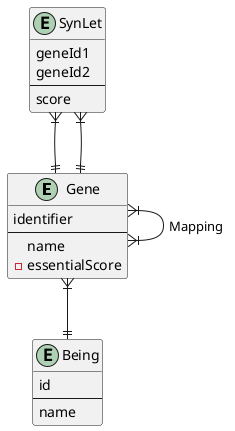 @startuml
Entity Gene {
  identifier
  --
  name
  - essentialScore
}
Entity SynLet {
  geneId1
  geneId2
  --
  score
}
Entity Being {
  id
  --
  name
}

Gene }|--|| Being
SynLet }|--|| Gene
SynLet }|--|| Gene
Gene }|--|{ Gene : Mapping
@enduml
